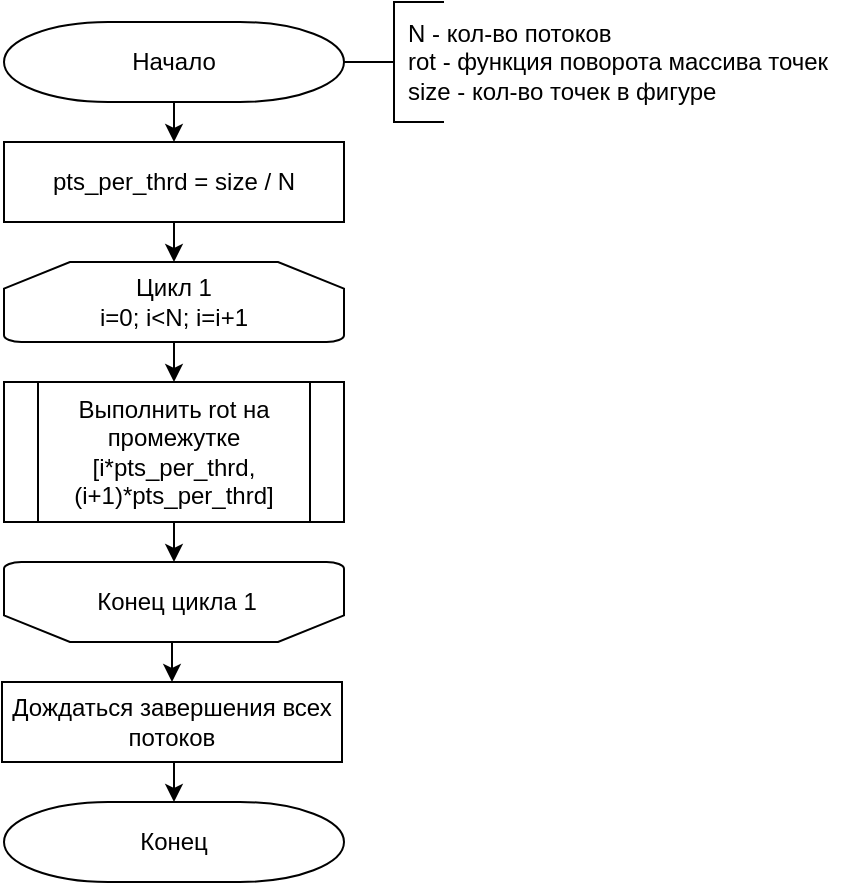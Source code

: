 <mxfile version="13.9.9" type="device"><diagram id="Oic9UNEnpkRUrjkg-562" name="Страница 1"><mxGraphModel dx="920" dy="585" grid="1" gridSize="10" guides="1" tooltips="1" connect="1" arrows="1" fold="1" page="1" pageScale="1" pageWidth="827" pageHeight="1169" math="0" shadow="0"><root><mxCell id="0"/><mxCell id="1" parent="0"/><mxCell id="IGuhomkOHRqpXSJ01P6B-16" style="edgeStyle=orthogonalEdgeStyle;rounded=0;orthogonalLoop=1;jettySize=auto;html=1;exitX=0.5;exitY=1;exitDx=0;exitDy=0;exitPerimeter=0;entryX=0.5;entryY=0;entryDx=0;entryDy=0;" edge="1" parent="1" source="IGuhomkOHRqpXSJ01P6B-2" target="IGuhomkOHRqpXSJ01P6B-15"><mxGeometry relative="1" as="geometry"/></mxCell><mxCell id="IGuhomkOHRqpXSJ01P6B-2" value="Начало" style="strokeWidth=1;html=1;shape=mxgraph.flowchart.terminator;whiteSpace=wrap;" vertex="1" parent="1"><mxGeometry x="310" y="30" width="170" height="40" as="geometry"/></mxCell><mxCell id="IGuhomkOHRqpXSJ01P6B-22" style="edgeStyle=orthogonalEdgeStyle;rounded=0;orthogonalLoop=1;jettySize=auto;html=1;exitX=0.5;exitY=1;exitDx=0;exitDy=0;exitPerimeter=0;entryX=0.5;entryY=0;entryDx=0;entryDy=0;" edge="1" parent="1" source="IGuhomkOHRqpXSJ01P6B-4" target="IGuhomkOHRqpXSJ01P6B-18"><mxGeometry relative="1" as="geometry"/></mxCell><mxCell id="IGuhomkOHRqpXSJ01P6B-4" value="Цикл 1&lt;br&gt;i=0; i&amp;lt;N; i=i+1" style="strokeWidth=1;html=1;shape=mxgraph.flowchart.loop_limit;whiteSpace=wrap;" vertex="1" parent="1"><mxGeometry x="310" y="150" width="170" height="40" as="geometry"/></mxCell><mxCell id="IGuhomkOHRqpXSJ01P6B-7" value="" style="strokeWidth=1;html=1;shape=mxgraph.flowchart.annotation_2;align=left;labelPosition=right;pointerEvents=1;rounded=0;" vertex="1" parent="1"><mxGeometry x="480" y="20" width="50" height="60" as="geometry"/></mxCell><mxCell id="IGuhomkOHRqpXSJ01P6B-8" value="N - кол-во потоков&lt;br&gt;rot - функция поворота массива точек&lt;br&gt;size - кол-во точек в фигуре" style="text;html=1;align=left;verticalAlign=middle;resizable=0;points=[];autosize=1;" vertex="1" parent="1"><mxGeometry x="510" y="25" width="230" height="50" as="geometry"/></mxCell><mxCell id="IGuhomkOHRqpXSJ01P6B-9" style="edgeStyle=orthogonalEdgeStyle;rounded=0;orthogonalLoop=1;jettySize=auto;html=1;exitX=0.5;exitY=1;exitDx=0;exitDy=0;entryX=0.5;entryY=1;entryDx=0;entryDy=0;entryPerimeter=0;" edge="1" parent="1" target="IGuhomkOHRqpXSJ01P6B-12"><mxGeometry relative="1" as="geometry"><mxPoint x="395" y="280" as="sourcePoint"/></mxGeometry></mxCell><mxCell id="IGuhomkOHRqpXSJ01P6B-20" style="edgeStyle=orthogonalEdgeStyle;rounded=0;orthogonalLoop=1;jettySize=auto;html=1;exitX=0.5;exitY=0;exitDx=0;exitDy=0;exitPerimeter=0;entryX=0.5;entryY=0;entryDx=0;entryDy=0;" edge="1" parent="1" source="IGuhomkOHRqpXSJ01P6B-12" target="IGuhomkOHRqpXSJ01P6B-19"><mxGeometry relative="1" as="geometry"/></mxCell><mxCell id="IGuhomkOHRqpXSJ01P6B-12" value="" style="strokeWidth=1;html=1;shape=mxgraph.flowchart.loop_limit;whiteSpace=wrap;rounded=0;rotation=-180;" vertex="1" parent="1"><mxGeometry x="310" y="300" width="170" height="40" as="geometry"/></mxCell><mxCell id="IGuhomkOHRqpXSJ01P6B-13" value="Конец цикла 1" style="text;html=1;align=center;verticalAlign=middle;resizable=0;points=[];autosize=1;" vertex="1" parent="1"><mxGeometry x="346" y="310" width="100" height="20" as="geometry"/></mxCell><mxCell id="IGuhomkOHRqpXSJ01P6B-14" value="Конец" style="strokeWidth=1;html=1;shape=mxgraph.flowchart.terminator;whiteSpace=wrap;" vertex="1" parent="1"><mxGeometry x="310" y="420" width="170" height="40" as="geometry"/></mxCell><mxCell id="IGuhomkOHRqpXSJ01P6B-17" style="edgeStyle=orthogonalEdgeStyle;rounded=0;orthogonalLoop=1;jettySize=auto;html=1;exitX=0.5;exitY=1;exitDx=0;exitDy=0;entryX=0.5;entryY=0;entryDx=0;entryDy=0;entryPerimeter=0;" edge="1" parent="1" source="IGuhomkOHRqpXSJ01P6B-15" target="IGuhomkOHRqpXSJ01P6B-4"><mxGeometry relative="1" as="geometry"/></mxCell><mxCell id="IGuhomkOHRqpXSJ01P6B-15" value="pts_per_thrd = size / N" style="rounded=0;whiteSpace=wrap;html=1;absoluteArcSize=1;arcSize=14;strokeWidth=1;" vertex="1" parent="1"><mxGeometry x="310" y="90" width="170" height="40" as="geometry"/></mxCell><mxCell id="IGuhomkOHRqpXSJ01P6B-18" value="&lt;span&gt;Выполнить rot на промежутке [i*pts_per_thrd, (i+1)*pts_per_thrd]&lt;/span&gt;" style="shape=process;whiteSpace=wrap;html=1;backgroundOutline=1;" vertex="1" parent="1"><mxGeometry x="310" y="210" width="170" height="70" as="geometry"/></mxCell><mxCell id="IGuhomkOHRqpXSJ01P6B-21" style="edgeStyle=orthogonalEdgeStyle;rounded=0;orthogonalLoop=1;jettySize=auto;html=1;exitX=0.5;exitY=1;exitDx=0;exitDy=0;entryX=0.5;entryY=0;entryDx=0;entryDy=0;entryPerimeter=0;" edge="1" parent="1" source="IGuhomkOHRqpXSJ01P6B-19" target="IGuhomkOHRqpXSJ01P6B-14"><mxGeometry relative="1" as="geometry"/></mxCell><mxCell id="IGuhomkOHRqpXSJ01P6B-19" value="Дождаться завершения всех потоков" style="rounded=0;whiteSpace=wrap;html=1;absoluteArcSize=1;arcSize=14;strokeWidth=1;" vertex="1" parent="1"><mxGeometry x="309" y="360" width="170" height="40" as="geometry"/></mxCell></root></mxGraphModel></diagram></mxfile>